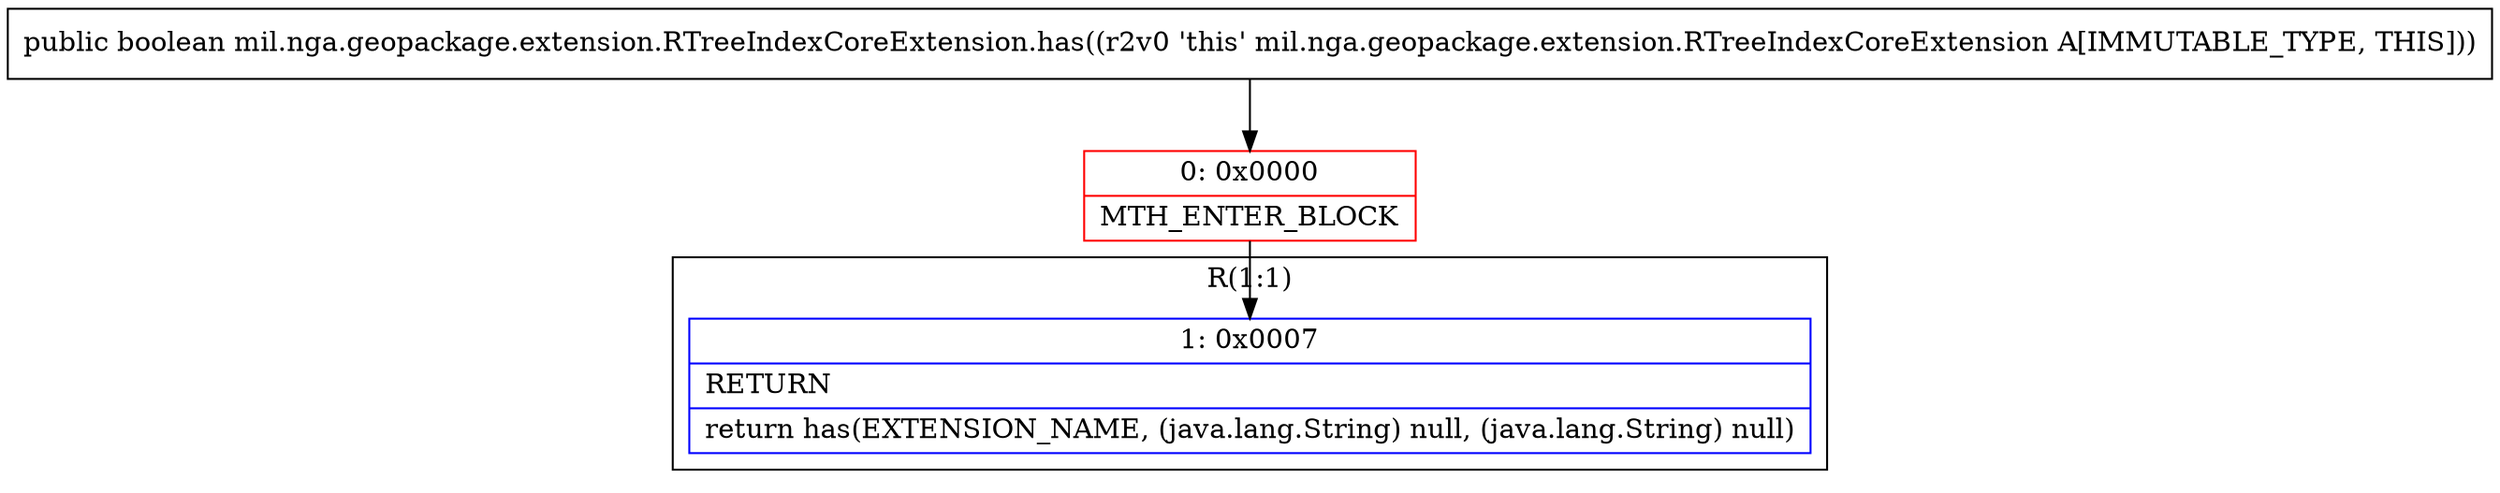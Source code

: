 digraph "CFG formil.nga.geopackage.extension.RTreeIndexCoreExtension.has()Z" {
subgraph cluster_Region_2068684994 {
label = "R(1:1)";
node [shape=record,color=blue];
Node_1 [shape=record,label="{1\:\ 0x0007|RETURN\l|return has(EXTENSION_NAME, (java.lang.String) null, (java.lang.String) null)\l}"];
}
Node_0 [shape=record,color=red,label="{0\:\ 0x0000|MTH_ENTER_BLOCK\l}"];
MethodNode[shape=record,label="{public boolean mil.nga.geopackage.extension.RTreeIndexCoreExtension.has((r2v0 'this' mil.nga.geopackage.extension.RTreeIndexCoreExtension A[IMMUTABLE_TYPE, THIS])) }"];
MethodNode -> Node_0;
Node_0 -> Node_1;
}

